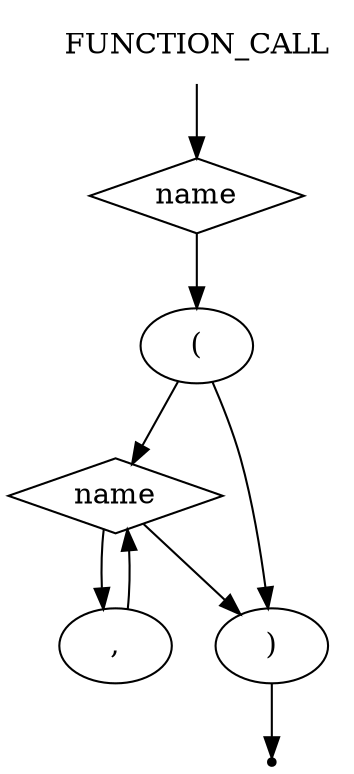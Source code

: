digraph FUNCTION_CALL {
    start [label=FUNCTION_CALL shape=plaintext]
    A [label=name shape=diamond]
    B [label="(" shape=oval]
    C [label=name shape=diamond]
    D [label="," shape=oval]
    E [label=")" shape=oval]
    end [label="" shape=point]
    start -> A
    A -> B
    B -> C
    B -> E

    C -> E
    C -> D

    D -> C

    E -> end
}
